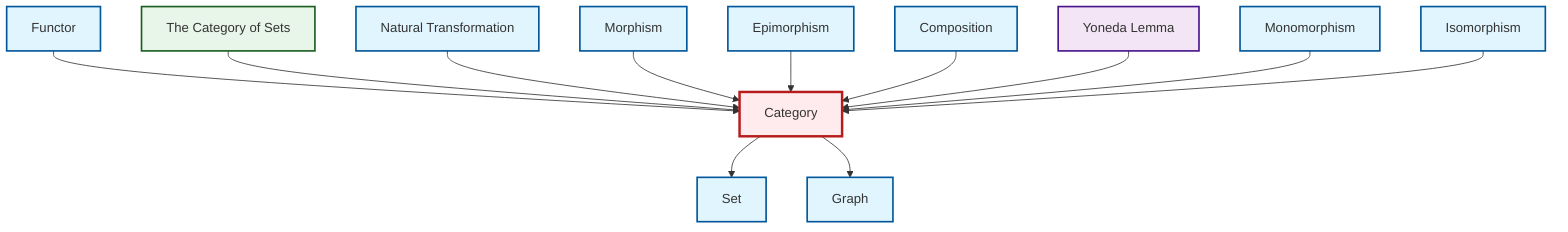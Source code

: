 graph TD
    classDef definition fill:#e1f5fe,stroke:#01579b,stroke-width:2px
    classDef theorem fill:#f3e5f5,stroke:#4a148c,stroke-width:2px
    classDef axiom fill:#fff3e0,stroke:#e65100,stroke-width:2px
    classDef example fill:#e8f5e9,stroke:#1b5e20,stroke-width:2px
    classDef current fill:#ffebee,stroke:#b71c1c,stroke-width:3px
    ex-set-category["The Category of Sets"]:::example
    thm-yoneda["Yoneda Lemma"]:::theorem
    def-natural-transformation["Natural Transformation"]:::definition
    def-category["Category"]:::definition
    def-set["Set"]:::definition
    def-isomorphism["Isomorphism"]:::definition
    def-epimorphism["Epimorphism"]:::definition
    def-composition["Composition"]:::definition
    def-functor["Functor"]:::definition
    def-morphism["Morphism"]:::definition
    def-monomorphism["Monomorphism"]:::definition
    def-graph["Graph"]:::definition
    def-functor --> def-category
    ex-set-category --> def-category
    def-natural-transformation --> def-category
    def-category --> def-set
    def-category --> def-graph
    def-morphism --> def-category
    def-epimorphism --> def-category
    def-composition --> def-category
    thm-yoneda --> def-category
    def-monomorphism --> def-category
    def-isomorphism --> def-category
    class def-category current